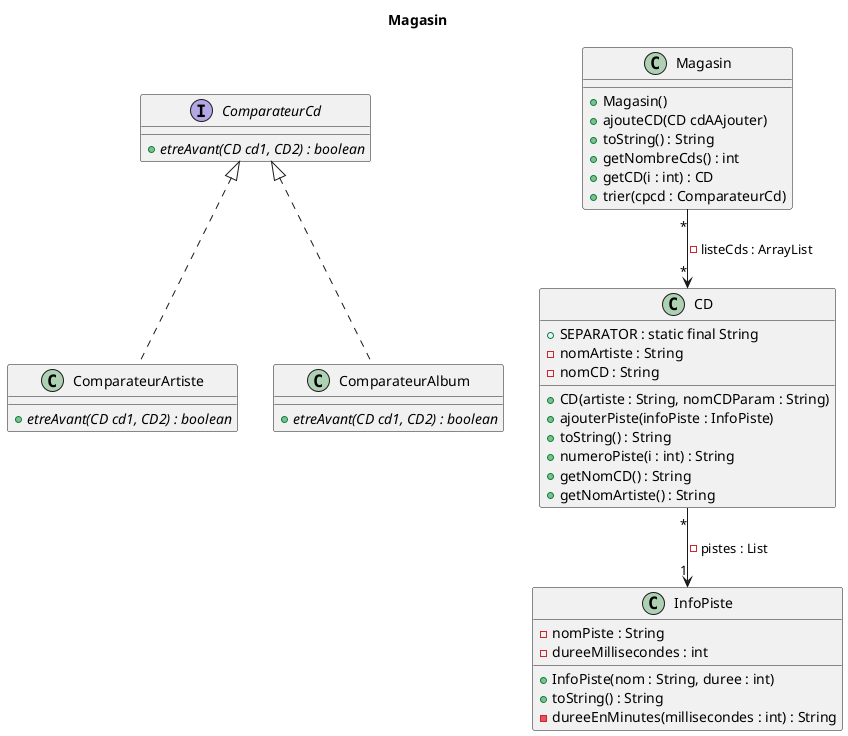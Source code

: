 @startuml
title Magasin

'''classes
interface ComparateurCd{
+ {abstract} etreAvant(CD cd1, CD2) : boolean
}

class ComparateurArtiste{
+ {abstract} etreAvant(CD cd1, CD2) : boolean
}

class ComparateurAlbum{
+ {abstract} etreAvant(CD cd1, CD2) : boolean
}

class Magasin{
+Magasin()
+ajouteCD(CD cdAAjouter)
+toString() : String
+getNombreCds() : int
+getCD(i : int) : CD
+trier(cpcd : ComparateurCd)
}


class CD{
+SEPARATOR : static final String
-nomArtiste : String
-nomCD : String
+CD(artiste : String, nomCDParam : String)
+ajouterPiste(infoPiste : InfoPiste)
+toString() : String
+numeroPiste(i : int) : String
+getNomCD() : String
+getNomArtiste() : String
}

class InfoPiste{
-nomPiste : String
-dureeMillisecondes : int
+InfoPiste(nom : String, duree : int)
+toString() : String
-dureeEnMinutes(millisecondes : int) : String
}





''' relations
ComparateurCd <|.. ComparateurAlbum
ComparateurCd <|.. ComparateurArtiste

Magasin "*" --> "*" CD : -listeCds : ArrayList
CD "*" --> "1" InfoPiste : -pistes : List
@enduml